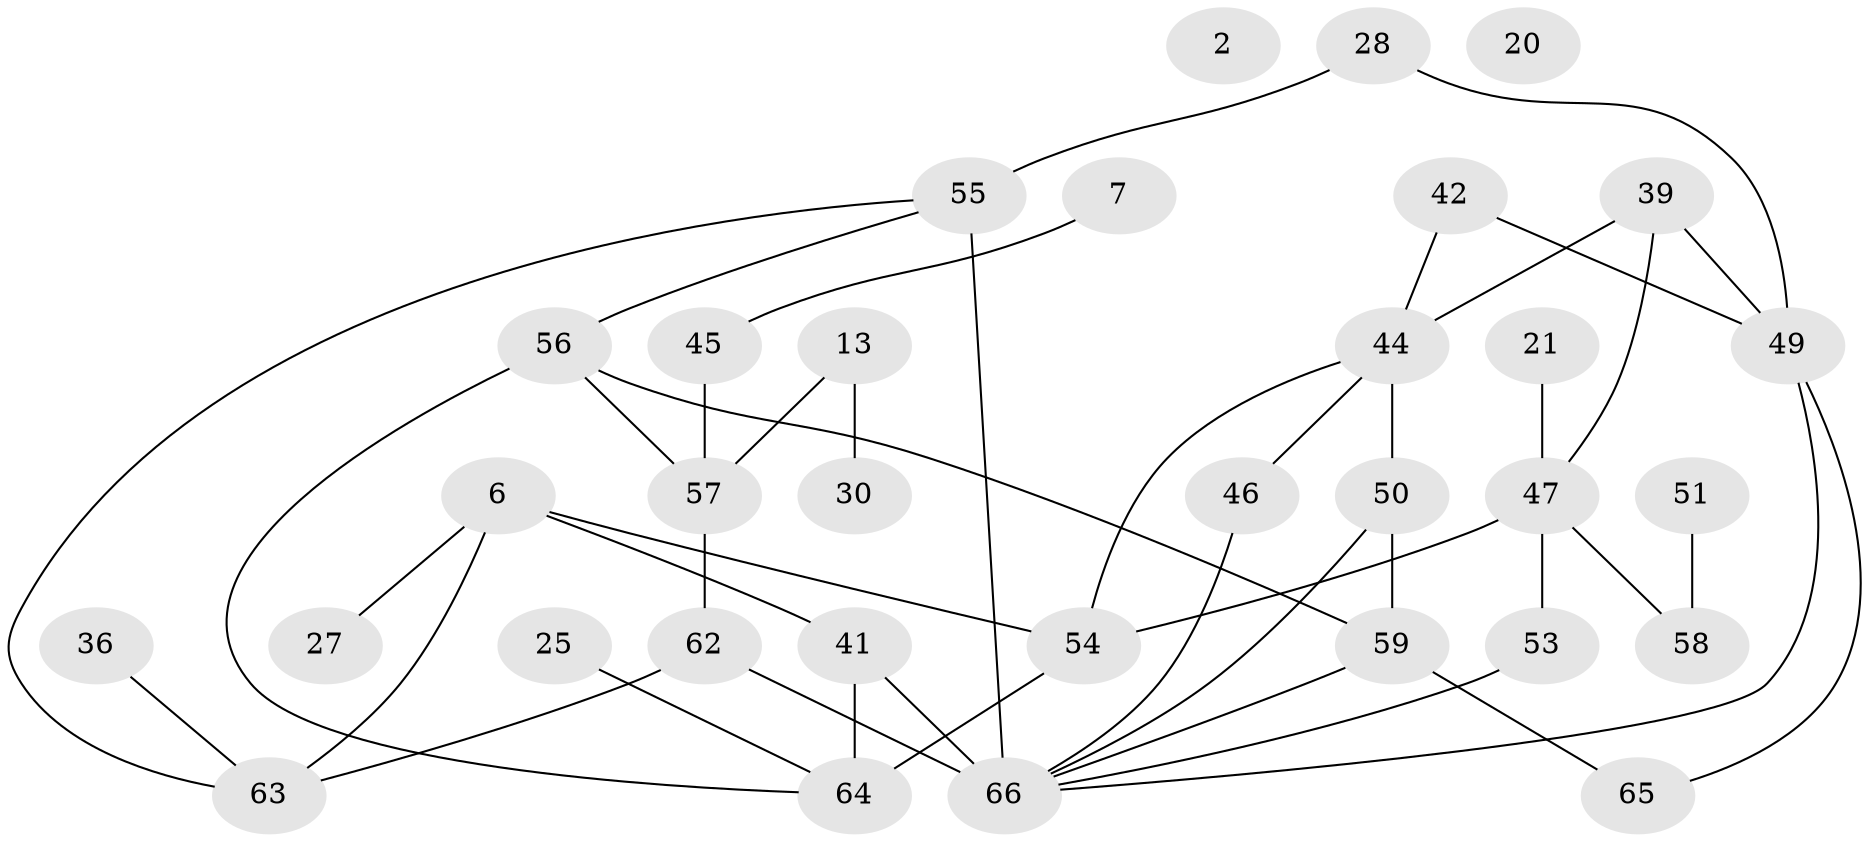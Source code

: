 // original degree distribution, {3: 0.24242424242424243, 0: 0.030303030303030304, 2: 0.2878787878787879, 5: 0.045454545454545456, 4: 0.18181818181818182, 1: 0.18181818181818182, 7: 0.015151515151515152, 6: 0.015151515151515152}
// Generated by graph-tools (version 1.1) at 2025/40/03/09/25 04:40:54]
// undirected, 33 vertices, 45 edges
graph export_dot {
graph [start="1"]
  node [color=gray90,style=filled];
  2;
  6;
  7;
  13;
  20;
  21;
  25;
  27;
  28;
  30;
  36;
  39 [super="+19+32+38"];
  41;
  42;
  44;
  45;
  46 [super="+8+33+14"];
  47 [super="+40"];
  49 [super="+1+26+15"];
  50 [super="+35"];
  51;
  53;
  54 [super="+52"];
  55 [super="+37"];
  56 [super="+29"];
  57;
  58;
  59 [super="+18"];
  62 [super="+31"];
  63;
  64 [super="+24"];
  65;
  66 [super="+23+61+60"];
  6 -- 27;
  6 -- 41;
  6 -- 63;
  6 -- 54;
  7 -- 45;
  13 -- 30;
  13 -- 57;
  21 -- 47;
  25 -- 64;
  28 -- 49;
  28 -- 55;
  36 -- 63;
  39 -- 49;
  39 -- 44;
  39 -- 47;
  41 -- 64 [weight=2];
  41 -- 66 [weight=4];
  42 -- 44;
  42 -- 49;
  44 -- 50;
  44 -- 54;
  44 -- 46;
  45 -- 57;
  46 -- 66;
  47 -- 58;
  47 -- 54;
  47 -- 53;
  49 -- 65;
  49 -- 66 [weight=2];
  50 -- 59;
  50 -- 66;
  51 -- 58;
  53 -- 66;
  54 -- 64 [weight=2];
  55 -- 66 [weight=3];
  55 -- 56;
  55 -- 63;
  56 -- 59;
  56 -- 57;
  56 -- 64;
  57 -- 62;
  59 -- 65;
  59 -- 66 [weight=2];
  62 -- 63;
  62 -- 66;
}
